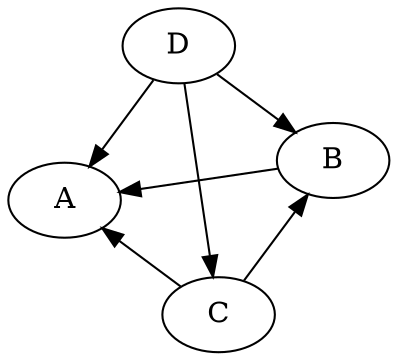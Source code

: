 digraph {
	graph [layout=neato]
	edge [len=1.5]
	A [label=A]
	B [label=B]
	C [label=C]
	D [label=D]
	D -> C
	D -> B
	D -> A
	C -> B
	C -> A
	B -> A
}
